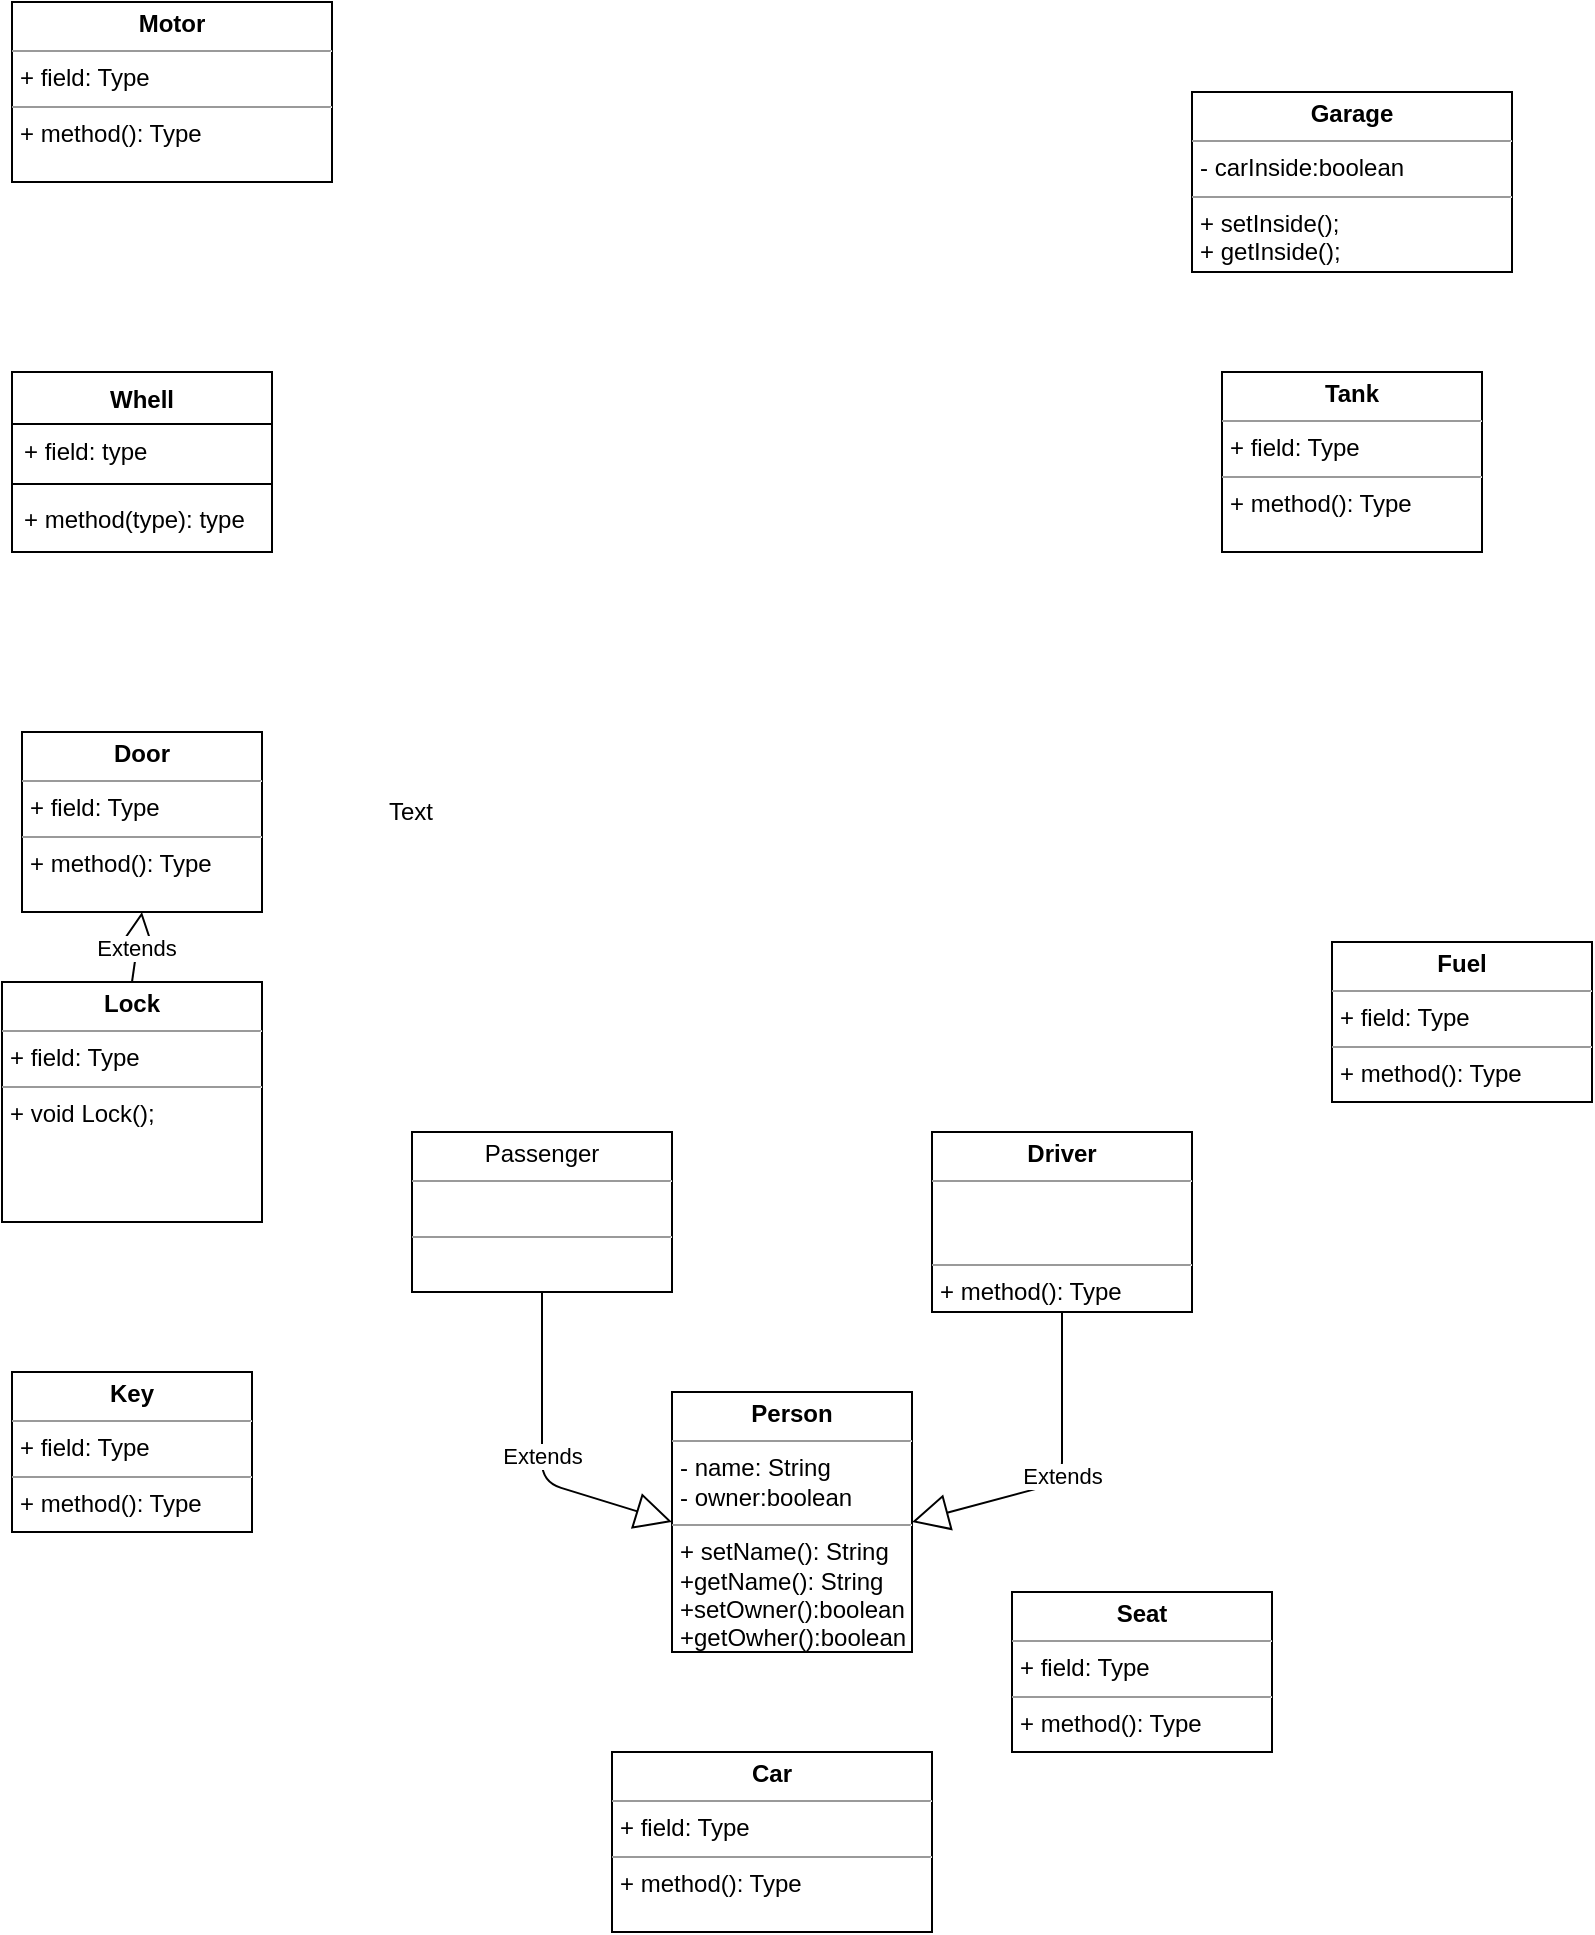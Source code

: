 <mxfile version="12.9.7" type="github">
  <diagram id="0IMW4m5MxG75UYEHyEGT" name="Page-1">
    <mxGraphModel dx="822" dy="490" grid="1" gridSize="10" guides="1" tooltips="1" connect="1" arrows="1" fold="1" page="1" pageScale="1" pageWidth="827" pageHeight="1169" math="0" shadow="0">
      <root>
        <mxCell id="0" />
        <mxCell id="1" parent="0" />
        <mxCell id="arEuaTR9UN2r_26JHkrO-5" value="Whell&#xa;" style="swimlane;fontStyle=1;align=center;verticalAlign=top;childLayout=stackLayout;horizontal=1;startSize=26;horizontalStack=0;resizeParent=1;resizeParentMax=0;resizeLast=0;collapsible=1;marginBottom=0;" parent="1" vertex="1">
          <mxGeometry x="30" y="220" width="130" height="90" as="geometry">
            <mxRectangle x="345" y="110" width="60" height="26" as="alternateBounds" />
          </mxGeometry>
        </mxCell>
        <mxCell id="arEuaTR9UN2r_26JHkrO-6" value="+ field: type" style="text;strokeColor=none;fillColor=none;align=left;verticalAlign=top;spacingLeft=4;spacingRight=4;overflow=hidden;rotatable=0;points=[[0,0.5],[1,0.5]];portConstraint=eastwest;" parent="arEuaTR9UN2r_26JHkrO-5" vertex="1">
          <mxGeometry y="26" width="130" height="26" as="geometry" />
        </mxCell>
        <mxCell id="arEuaTR9UN2r_26JHkrO-7" value="" style="line;strokeWidth=1;fillColor=none;align=left;verticalAlign=middle;spacingTop=-1;spacingLeft=3;spacingRight=3;rotatable=0;labelPosition=right;points=[];portConstraint=eastwest;" parent="arEuaTR9UN2r_26JHkrO-5" vertex="1">
          <mxGeometry y="52" width="130" height="8" as="geometry" />
        </mxCell>
        <mxCell id="arEuaTR9UN2r_26JHkrO-8" value="+ method(type): type" style="text;strokeColor=none;fillColor=none;align=left;verticalAlign=top;spacingLeft=4;spacingRight=4;overflow=hidden;rotatable=0;points=[[0,0.5],[1,0.5]];portConstraint=eastwest;" parent="arEuaTR9UN2r_26JHkrO-5" vertex="1">
          <mxGeometry y="60" width="130" height="30" as="geometry" />
        </mxCell>
        <mxCell id="vq8Hi3YCkQPSF3oUbqUT-2" value="&lt;p style=&quot;margin: 0px ; margin-top: 4px ; text-align: center&quot;&gt;&lt;b&gt;Door&lt;/b&gt;&lt;/p&gt;&lt;hr size=&quot;1&quot;&gt;&lt;p style=&quot;margin: 0px ; margin-left: 4px&quot;&gt;+ field: Type&lt;/p&gt;&lt;hr size=&quot;1&quot;&gt;&lt;p style=&quot;margin: 0px ; margin-left: 4px&quot;&gt;+ method(): Type&lt;/p&gt;" style="verticalAlign=top;align=left;overflow=fill;fontSize=12;fontFamily=Helvetica;html=1;" parent="1" vertex="1">
          <mxGeometry x="35" y="400" width="120" height="90" as="geometry" />
        </mxCell>
        <mxCell id="vq8Hi3YCkQPSF3oUbqUT-3" value="&lt;p style=&quot;margin: 0px ; margin-top: 4px ; text-align: center&quot;&gt;&lt;b&gt;Lock&lt;/b&gt;&lt;/p&gt;&lt;hr size=&quot;1&quot;&gt;&lt;p style=&quot;margin: 0px ; margin-left: 4px&quot;&gt;+ field: Type&lt;/p&gt;&lt;hr size=&quot;1&quot;&gt;&lt;p style=&quot;margin: 0px ; margin-left: 4px&quot;&gt;+ void Lock();&lt;/p&gt;" style="verticalAlign=top;align=left;overflow=fill;fontSize=12;fontFamily=Helvetica;html=1;" parent="1" vertex="1">
          <mxGeometry x="25" y="525" width="130" height="120" as="geometry" />
        </mxCell>
        <mxCell id="vq8Hi3YCkQPSF3oUbqUT-4" value="&lt;p style=&quot;margin: 0px ; margin-top: 4px ; text-align: center&quot;&gt;&lt;b&gt;Person&lt;/b&gt;&lt;/p&gt;&lt;hr size=&quot;1&quot;&gt;&lt;p style=&quot;margin: 0px ; margin-left: 4px&quot;&gt;- name: String&lt;/p&gt;&lt;p style=&quot;margin: 0px ; margin-left: 4px&quot;&gt;- owner:boolean&lt;/p&gt;&lt;hr size=&quot;1&quot;&gt;&lt;p style=&quot;margin: 0px ; margin-left: 4px&quot;&gt;+ setName(): String&lt;/p&gt;&lt;p style=&quot;margin: 0px ; margin-left: 4px&quot;&gt;+getName(): String&lt;/p&gt;&lt;p style=&quot;margin: 0px ; margin-left: 4px&quot;&gt;+setOwner():boolean&lt;/p&gt;&lt;p style=&quot;margin: 0px ; margin-left: 4px&quot;&gt;+getOwher():boolean&lt;/p&gt;" style="verticalAlign=top;align=left;overflow=fill;fontSize=12;fontFamily=Helvetica;html=1;" parent="1" vertex="1">
          <mxGeometry x="360" y="730" width="120" height="130" as="geometry" />
        </mxCell>
        <mxCell id="vq8Hi3YCkQPSF3oUbqUT-5" value="&lt;p style=&quot;margin: 0px ; margin-top: 4px ; text-align: center&quot;&gt;Passenger&lt;/p&gt;&lt;hr size=&quot;1&quot;&gt;&lt;p style=&quot;margin: 0px ; margin-left: 4px&quot;&gt;&lt;br&gt;&lt;/p&gt;&lt;hr size=&quot;1&quot;&gt;&lt;p style=&quot;margin: 0px ; margin-left: 4px&quot;&gt;&lt;br&gt;&lt;/p&gt;" style="verticalAlign=top;align=left;overflow=fill;fontSize=12;fontFamily=Helvetica;html=1;" parent="1" vertex="1">
          <mxGeometry x="230" y="600" width="130" height="80" as="geometry" />
        </mxCell>
        <mxCell id="vq8Hi3YCkQPSF3oUbqUT-6" value="&lt;p style=&quot;margin: 0px ; margin-top: 4px ; text-align: center&quot;&gt;&lt;b&gt;Tank&lt;/b&gt;&lt;/p&gt;&lt;hr size=&quot;1&quot;&gt;&lt;p style=&quot;margin: 0px ; margin-left: 4px&quot;&gt;+ field: Type&lt;/p&gt;&lt;hr size=&quot;1&quot;&gt;&lt;p style=&quot;margin: 0px ; margin-left: 4px&quot;&gt;+ method(): Type&lt;/p&gt;" style="verticalAlign=top;align=left;overflow=fill;fontSize=12;fontFamily=Helvetica;html=1;" parent="1" vertex="1">
          <mxGeometry x="635" y="220" width="130" height="90" as="geometry" />
        </mxCell>
        <mxCell id="vq8Hi3YCkQPSF3oUbqUT-7" value="&lt;p style=&quot;margin: 0px ; margin-top: 4px ; text-align: center&quot;&gt;&lt;b&gt;Fuel&lt;/b&gt;&lt;/p&gt;&lt;hr size=&quot;1&quot;&gt;&lt;p style=&quot;margin: 0px ; margin-left: 4px&quot;&gt;+ field: Type&lt;/p&gt;&lt;hr size=&quot;1&quot;&gt;&lt;p style=&quot;margin: 0px ; margin-left: 4px&quot;&gt;+ method(): Type&lt;/p&gt;" style="verticalAlign=top;align=left;overflow=fill;fontSize=12;fontFamily=Helvetica;html=1;" parent="1" vertex="1">
          <mxGeometry x="690" y="505" width="130" height="80" as="geometry" />
        </mxCell>
        <mxCell id="vq8Hi3YCkQPSF3oUbqUT-8" value="&lt;p style=&quot;margin: 0px ; margin-top: 4px ; text-align: center&quot;&gt;&lt;b&gt;Key&lt;/b&gt;&lt;/p&gt;&lt;hr size=&quot;1&quot;&gt;&lt;p style=&quot;margin: 0px ; margin-left: 4px&quot;&gt;+ field: Type&lt;/p&gt;&lt;hr size=&quot;1&quot;&gt;&lt;p style=&quot;margin: 0px ; margin-left: 4px&quot;&gt;+ method(): Type&lt;/p&gt;" style="verticalAlign=top;align=left;overflow=fill;fontSize=12;fontFamily=Helvetica;html=1;" parent="1" vertex="1">
          <mxGeometry x="30" y="720" width="120" height="80" as="geometry" />
        </mxCell>
        <mxCell id="vq8Hi3YCkQPSF3oUbqUT-9" value="&lt;p style=&quot;margin: 0px ; margin-top: 4px ; text-align: center&quot;&gt;&lt;b&gt;Garage&lt;/b&gt;&lt;/p&gt;&lt;hr size=&quot;1&quot;&gt;&lt;p style=&quot;margin: 0px ; margin-left: 4px&quot;&gt;- carInside:boolean&lt;/p&gt;&lt;hr size=&quot;1&quot;&gt;&lt;p style=&quot;margin: 0px ; margin-left: 4px&quot;&gt;+ setInside();&lt;/p&gt;&lt;p style=&quot;margin: 0px ; margin-left: 4px&quot;&gt;+ getInside();&lt;/p&gt;" style="verticalAlign=top;align=left;overflow=fill;fontSize=12;fontFamily=Helvetica;html=1;" parent="1" vertex="1">
          <mxGeometry x="620" y="80" width="160" height="90" as="geometry" />
        </mxCell>
        <mxCell id="vq8Hi3YCkQPSF3oUbqUT-10" value="&lt;p style=&quot;margin: 0px ; margin-top: 4px ; text-align: center&quot;&gt;&lt;b&gt;Seat&lt;/b&gt;&lt;/p&gt;&lt;hr size=&quot;1&quot;&gt;&lt;p style=&quot;margin: 0px ; margin-left: 4px&quot;&gt;+ field: Type&lt;/p&gt;&lt;hr size=&quot;1&quot;&gt;&lt;p style=&quot;margin: 0px ; margin-left: 4px&quot;&gt;+ method(): Type&lt;/p&gt;" style="verticalAlign=top;align=left;overflow=fill;fontSize=12;fontFamily=Helvetica;html=1;" parent="1" vertex="1">
          <mxGeometry x="530" y="830" width="130" height="80" as="geometry" />
        </mxCell>
        <mxCell id="vq8Hi3YCkQPSF3oUbqUT-11" value="&lt;p style=&quot;margin: 0px ; margin-top: 4px ; text-align: center&quot;&gt;&lt;b&gt;Motor&lt;/b&gt;&lt;/p&gt;&lt;hr size=&quot;1&quot;&gt;&lt;p style=&quot;margin: 0px ; margin-left: 4px&quot;&gt;+ field: Type&lt;/p&gt;&lt;hr size=&quot;1&quot;&gt;&lt;p style=&quot;margin: 0px ; margin-left: 4px&quot;&gt;+ method(): Type&lt;/p&gt;" style="verticalAlign=top;align=left;overflow=fill;fontSize=12;fontFamily=Helvetica;html=1;" parent="1" vertex="1">
          <mxGeometry x="30" y="35" width="160" height="90" as="geometry" />
        </mxCell>
        <mxCell id="vq8Hi3YCkQPSF3oUbqUT-31" value="&lt;p style=&quot;margin: 0px ; margin-top: 4px ; text-align: center&quot;&gt;&lt;b&gt;Car&lt;/b&gt;&lt;/p&gt;&lt;hr size=&quot;1&quot;&gt;&lt;p style=&quot;margin: 0px ; margin-left: 4px&quot;&gt;+ field: Type&lt;/p&gt;&lt;hr size=&quot;1&quot;&gt;&lt;p style=&quot;margin: 0px ; margin-left: 4px&quot;&gt;+ method(): Type&lt;/p&gt;" style="verticalAlign=top;align=left;overflow=fill;fontSize=12;fontFamily=Helvetica;html=1;" parent="1" vertex="1">
          <mxGeometry x="330" y="910" width="160" height="90" as="geometry" />
        </mxCell>
        <mxCell id="vq8Hi3YCkQPSF3oUbqUT-32" value="&lt;p style=&quot;margin: 0px ; margin-top: 4px ; text-align: center&quot;&gt;&lt;b&gt;Driver&lt;/b&gt;&lt;/p&gt;&lt;hr size=&quot;1&quot;&gt;&lt;p style=&quot;margin: 0px ; margin-left: 4px&quot;&gt;&lt;br&gt;&lt;/p&gt;&lt;blockquote style=&quot;margin: 0px ; margin-left: 4px&quot;&gt;&lt;br&gt;&lt;/blockquote&gt;&lt;hr size=&quot;1&quot;&gt;&lt;p style=&quot;margin: 0px ; margin-left: 4px&quot;&gt;+ method(): Type&lt;/p&gt;" style="verticalAlign=top;align=left;overflow=fill;fontSize=12;fontFamily=Helvetica;html=1;" parent="1" vertex="1">
          <mxGeometry x="490" y="600" width="130" height="90" as="geometry" />
        </mxCell>
        <mxCell id="vq8Hi3YCkQPSF3oUbqUT-34" value="Text" style="text;html=1;align=center;verticalAlign=middle;resizable=0;points=[];autosize=1;" parent="1" vertex="1">
          <mxGeometry x="209" y="430" width="40" height="20" as="geometry" />
        </mxCell>
        <mxCell id="vq8Hi3YCkQPSF3oUbqUT-37" value="Extends" style="endArrow=block;endSize=16;endFill=0;html=1;entryX=0;entryY=0.5;entryDx=0;entryDy=0;exitX=0.5;exitY=1;exitDx=0;exitDy=0;" parent="1" source="vq8Hi3YCkQPSF3oUbqUT-5" target="vq8Hi3YCkQPSF3oUbqUT-4" edge="1">
          <mxGeometry width="160" relative="1" as="geometry">
            <mxPoint x="330" y="680" as="sourcePoint" />
            <mxPoint x="490" y="680" as="targetPoint" />
            <Array as="points">
              <mxPoint x="295" y="775" />
            </Array>
          </mxGeometry>
        </mxCell>
        <mxCell id="vq8Hi3YCkQPSF3oUbqUT-38" value="Extends" style="endArrow=block;endSize=16;endFill=0;html=1;exitX=0.5;exitY=1;exitDx=0;exitDy=0;entryX=1;entryY=0.5;entryDx=0;entryDy=0;" parent="1" source="vq8Hi3YCkQPSF3oUbqUT-32" target="vq8Hi3YCkQPSF3oUbqUT-4" edge="1">
          <mxGeometry width="160" relative="1" as="geometry">
            <mxPoint x="330" y="680" as="sourcePoint" />
            <mxPoint x="490" y="680" as="targetPoint" />
            <Array as="points">
              <mxPoint x="555" y="775" />
            </Array>
          </mxGeometry>
        </mxCell>
        <mxCell id="xmQ3NbCZR5SwPzpSZ3sS-1" value="Extends" style="endArrow=block;endSize=16;endFill=0;html=1;exitX=0.5;exitY=0;exitDx=0;exitDy=0;entryX=0.5;entryY=1;entryDx=0;entryDy=0;" edge="1" parent="1" source="vq8Hi3YCkQPSF3oUbqUT-3" target="vq8Hi3YCkQPSF3oUbqUT-2">
          <mxGeometry width="160" relative="1" as="geometry">
            <mxPoint x="330" y="650" as="sourcePoint" />
            <mxPoint x="490" y="650" as="targetPoint" />
          </mxGeometry>
        </mxCell>
      </root>
    </mxGraphModel>
  </diagram>
</mxfile>
